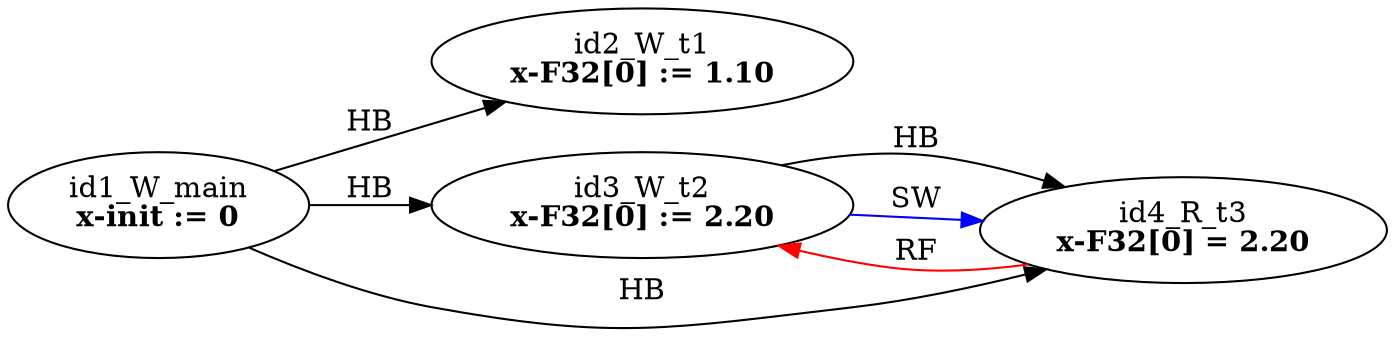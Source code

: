 digraph memory_model {
rankdir=LR;
splines=true; esep=0.5;
id1_W_main -> id2_W_t1 [label = "HB", color="black"];
id1_W_main -> id3_W_t2 [label = "HB", color="black"];
id1_W_main -> id4_R_t3 [label = "HB", color="black"];
id3_W_t2 -> id4_R_t3 [label = "HB", color="black"];
id4_R_t3 -> id3_W_t2 [label = "RF", color="red"];
id3_W_t2 -> id4_R_t3 [label = "SW", color="blue"];
id1_W_main [label=<id1_W_main<br/><B>x-init := 0</B>>, pos="5.0,2!"]
id2_W_t1 [label=<id2_W_t1<br/><B>x-F32[0] := 1.10</B>>, pos="0,0!"]
id3_W_t2 [label=<id3_W_t2<br/><B>x-F32[0] := 2.20</B>>, pos="5,0!"]
id4_R_t3 [label=<id4_R_t3<br/><B>x-F32[0] = 2.20</B>>, pos="10,0!"]
}